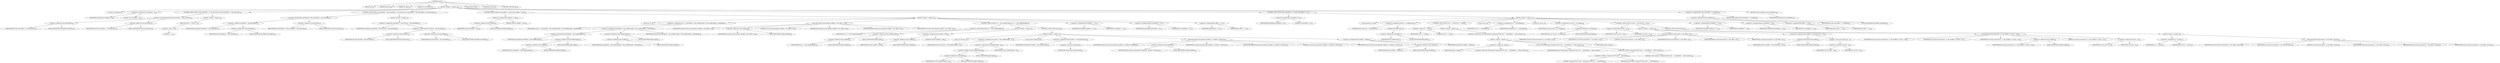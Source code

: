 digraph "read" {  
"686" [label = <(METHOD,read)<SUB>345</SUB>> ]
"72" [label = <(PARAM,this)<SUB>345</SUB>> ]
"687" [label = <(PARAM,byte[] buf)<SUB>345</SUB>> ]
"688" [label = <(PARAM,int offset)<SUB>345</SUB>> ]
"689" [label = <(PARAM,int numToRead)<SUB>345</SUB>> ]
"690" [label = <(BLOCK,&lt;empty&gt;,&lt;empty&gt;)<SUB>345</SUB>> ]
"691" [label = <(LOCAL,int totalRead: int)> ]
"692" [label = <(&lt;operator&gt;.assignment,int totalRead = 0)<SUB>346</SUB>> ]
"693" [label = <(IDENTIFIER,totalRead,int totalRead = 0)<SUB>346</SUB>> ]
"694" [label = <(LITERAL,0,int totalRead = 0)<SUB>346</SUB>> ]
"695" [label = <(CONTROL_STRUCTURE,if (this.entryOffset &gt;= this.entrySize),if (this.entryOffset &gt;= this.entrySize))<SUB>348</SUB>> ]
"696" [label = <(&lt;operator&gt;.greaterEqualsThan,this.entryOffset &gt;= this.entrySize)<SUB>348</SUB>> ]
"697" [label = <(&lt;operator&gt;.fieldAccess,this.entryOffset)<SUB>348</SUB>> ]
"71" [label = <(IDENTIFIER,this,this.entryOffset &gt;= this.entrySize)<SUB>348</SUB>> ]
"698" [label = <(FIELD_IDENTIFIER,entryOffset,entryOffset)<SUB>348</SUB>> ]
"699" [label = <(&lt;operator&gt;.fieldAccess,this.entrySize)<SUB>348</SUB>> ]
"73" [label = <(IDENTIFIER,this,this.entryOffset &gt;= this.entrySize)<SUB>348</SUB>> ]
"700" [label = <(FIELD_IDENTIFIER,entrySize,entrySize)<SUB>348</SUB>> ]
"701" [label = <(BLOCK,&lt;empty&gt;,&lt;empty&gt;)<SUB>348</SUB>> ]
"702" [label = <(RETURN,return -1;,return -1;)<SUB>349</SUB>> ]
"703" [label = <(&lt;operator&gt;.minus,-1)<SUB>349</SUB>> ]
"704" [label = <(LITERAL,1,-1)<SUB>349</SUB>> ]
"705" [label = <(CONTROL_STRUCTURE,if ((numToRead + this.entryOffset) &gt; this.entrySize),if ((numToRead + this.entryOffset) &gt; this.entrySize))<SUB>352</SUB>> ]
"706" [label = <(&lt;operator&gt;.greaterThan,(numToRead + this.entryOffset) &gt; this.entrySize)<SUB>352</SUB>> ]
"707" [label = <(&lt;operator&gt;.addition,numToRead + this.entryOffset)<SUB>352</SUB>> ]
"708" [label = <(IDENTIFIER,numToRead,numToRead + this.entryOffset)<SUB>352</SUB>> ]
"709" [label = <(&lt;operator&gt;.fieldAccess,this.entryOffset)<SUB>352</SUB>> ]
"74" [label = <(IDENTIFIER,this,numToRead + this.entryOffset)<SUB>352</SUB>> ]
"710" [label = <(FIELD_IDENTIFIER,entryOffset,entryOffset)<SUB>352</SUB>> ]
"711" [label = <(&lt;operator&gt;.fieldAccess,this.entrySize)<SUB>352</SUB>> ]
"75" [label = <(IDENTIFIER,this,(numToRead + this.entryOffset) &gt; this.entrySize)<SUB>352</SUB>> ]
"712" [label = <(FIELD_IDENTIFIER,entrySize,entrySize)<SUB>352</SUB>> ]
"713" [label = <(BLOCK,&lt;empty&gt;,&lt;empty&gt;)<SUB>352</SUB>> ]
"714" [label = <(&lt;operator&gt;.assignment,numToRead = this.entrySize - this.entryOffset)<SUB>353</SUB>> ]
"715" [label = <(IDENTIFIER,numToRead,numToRead = this.entrySize - this.entryOffset)<SUB>353</SUB>> ]
"716" [label = <(&lt;operator&gt;.subtraction,this.entrySize - this.entryOffset)<SUB>353</SUB>> ]
"717" [label = <(&lt;operator&gt;.fieldAccess,this.entrySize)<SUB>353</SUB>> ]
"76" [label = <(IDENTIFIER,this,this.entrySize - this.entryOffset)<SUB>353</SUB>> ]
"718" [label = <(FIELD_IDENTIFIER,entrySize,entrySize)<SUB>353</SUB>> ]
"719" [label = <(&lt;operator&gt;.fieldAccess,this.entryOffset)<SUB>353</SUB>> ]
"77" [label = <(IDENTIFIER,this,this.entrySize - this.entryOffset)<SUB>353</SUB>> ]
"720" [label = <(FIELD_IDENTIFIER,entryOffset,entryOffset)<SUB>353</SUB>> ]
"721" [label = <(CONTROL_STRUCTURE,if (this.readBuf != null),if (this.readBuf != null))<SUB>356</SUB>> ]
"722" [label = <(&lt;operator&gt;.notEquals,this.readBuf != null)<SUB>356</SUB>> ]
"723" [label = <(&lt;operator&gt;.fieldAccess,this.readBuf)<SUB>356</SUB>> ]
"78" [label = <(IDENTIFIER,this,this.readBuf != null)<SUB>356</SUB>> ]
"724" [label = <(FIELD_IDENTIFIER,readBuf,readBuf)<SUB>356</SUB>> ]
"725" [label = <(LITERAL,null,this.readBuf != null)<SUB>356</SUB>> ]
"726" [label = <(BLOCK,&lt;empty&gt;,&lt;empty&gt;)<SUB>356</SUB>> ]
"727" [label = <(LOCAL,int sz: int)> ]
"728" [label = <(&lt;operator&gt;.assignment,int sz = (numToRead &gt; this.readBuf.length) ? this.readBuf.length : numToRead)<SUB>357</SUB>> ]
"729" [label = <(IDENTIFIER,sz,int sz = (numToRead &gt; this.readBuf.length) ? this.readBuf.length : numToRead)<SUB>357</SUB>> ]
"730" [label = <(&lt;operator&gt;.conditional,(numToRead &gt; this.readBuf.length) ? this.readBuf.length : numToRead)<SUB>357</SUB>> ]
"731" [label = <(&lt;operator&gt;.greaterThan,numToRead &gt; this.readBuf.length)<SUB>357</SUB>> ]
"732" [label = <(IDENTIFIER,numToRead,numToRead &gt; this.readBuf.length)<SUB>357</SUB>> ]
"733" [label = <(&lt;operator&gt;.fieldAccess,this.readBuf.length)<SUB>357</SUB>> ]
"734" [label = <(&lt;operator&gt;.fieldAccess,this.readBuf)<SUB>357</SUB>> ]
"79" [label = <(IDENTIFIER,this,numToRead &gt; this.readBuf.length)<SUB>357</SUB>> ]
"735" [label = <(FIELD_IDENTIFIER,readBuf,readBuf)<SUB>357</SUB>> ]
"736" [label = <(FIELD_IDENTIFIER,length,length)<SUB>357</SUB>> ]
"737" [label = <(&lt;operator&gt;.fieldAccess,this.readBuf.length)<SUB>357</SUB>> ]
"738" [label = <(&lt;operator&gt;.fieldAccess,this.readBuf)<SUB>357</SUB>> ]
"80" [label = <(IDENTIFIER,this,(numToRead &gt; this.readBuf.length) ? this.readBuf.length : numToRead)<SUB>357</SUB>> ]
"739" [label = <(FIELD_IDENTIFIER,readBuf,readBuf)<SUB>357</SUB>> ]
"740" [label = <(FIELD_IDENTIFIER,length,length)<SUB>357</SUB>> ]
"741" [label = <(IDENTIFIER,numToRead,(numToRead &gt; this.readBuf.length) ? this.readBuf.length : numToRead)<SUB>358</SUB>> ]
"742" [label = <(arraycopy,System.arraycopy(this.readBuf, 0, buf, offset, sz))<SUB>360</SUB>> ]
"743" [label = <(IDENTIFIER,System,System.arraycopy(this.readBuf, 0, buf, offset, sz))<SUB>360</SUB>> ]
"744" [label = <(&lt;operator&gt;.fieldAccess,this.readBuf)<SUB>360</SUB>> ]
"81" [label = <(IDENTIFIER,this,System.arraycopy(this.readBuf, 0, buf, offset, sz))<SUB>360</SUB>> ]
"745" [label = <(FIELD_IDENTIFIER,readBuf,readBuf)<SUB>360</SUB>> ]
"746" [label = <(LITERAL,0,System.arraycopy(this.readBuf, 0, buf, offset, sz))<SUB>360</SUB>> ]
"747" [label = <(IDENTIFIER,buf,System.arraycopy(this.readBuf, 0, buf, offset, sz))<SUB>360</SUB>> ]
"748" [label = <(IDENTIFIER,offset,System.arraycopy(this.readBuf, 0, buf, offset, sz))<SUB>360</SUB>> ]
"749" [label = <(IDENTIFIER,sz,System.arraycopy(this.readBuf, 0, buf, offset, sz))<SUB>360</SUB>> ]
"750" [label = <(CONTROL_STRUCTURE,if (sz &gt;= this.readBuf.length),if (sz &gt;= this.readBuf.length))<SUB>362</SUB>> ]
"751" [label = <(&lt;operator&gt;.greaterEqualsThan,sz &gt;= this.readBuf.length)<SUB>362</SUB>> ]
"752" [label = <(IDENTIFIER,sz,sz &gt;= this.readBuf.length)<SUB>362</SUB>> ]
"753" [label = <(&lt;operator&gt;.fieldAccess,this.readBuf.length)<SUB>362</SUB>> ]
"754" [label = <(&lt;operator&gt;.fieldAccess,this.readBuf)<SUB>362</SUB>> ]
"82" [label = <(IDENTIFIER,this,sz &gt;= this.readBuf.length)<SUB>362</SUB>> ]
"755" [label = <(FIELD_IDENTIFIER,readBuf,readBuf)<SUB>362</SUB>> ]
"756" [label = <(FIELD_IDENTIFIER,length,length)<SUB>362</SUB>> ]
"757" [label = <(BLOCK,&lt;empty&gt;,&lt;empty&gt;)<SUB>362</SUB>> ]
"758" [label = <(&lt;operator&gt;.assignment,this.readBuf = null)<SUB>363</SUB>> ]
"759" [label = <(&lt;operator&gt;.fieldAccess,this.readBuf)<SUB>363</SUB>> ]
"83" [label = <(IDENTIFIER,this,this.readBuf = null)<SUB>363</SUB>> ]
"760" [label = <(FIELD_IDENTIFIER,readBuf,readBuf)<SUB>363</SUB>> ]
"761" [label = <(LITERAL,null,this.readBuf = null)<SUB>363</SUB>> ]
"762" [label = <(CONTROL_STRUCTURE,else,else)<SUB>364</SUB>> ]
"763" [label = <(BLOCK,&lt;empty&gt;,&lt;empty&gt;)<SUB>364</SUB>> ]
"764" [label = <(LOCAL,int newLen: int)> ]
"765" [label = <(&lt;operator&gt;.assignment,int newLen = this.readBuf.length - sz)<SUB>365</SUB>> ]
"766" [label = <(IDENTIFIER,newLen,int newLen = this.readBuf.length - sz)<SUB>365</SUB>> ]
"767" [label = <(&lt;operator&gt;.subtraction,this.readBuf.length - sz)<SUB>365</SUB>> ]
"768" [label = <(&lt;operator&gt;.fieldAccess,this.readBuf.length)<SUB>365</SUB>> ]
"769" [label = <(&lt;operator&gt;.fieldAccess,this.readBuf)<SUB>365</SUB>> ]
"84" [label = <(IDENTIFIER,this,this.readBuf.length - sz)<SUB>365</SUB>> ]
"770" [label = <(FIELD_IDENTIFIER,readBuf,readBuf)<SUB>365</SUB>> ]
"771" [label = <(FIELD_IDENTIFIER,length,length)<SUB>365</SUB>> ]
"772" [label = <(IDENTIFIER,sz,this.readBuf.length - sz)<SUB>365</SUB>> ]
"773" [label = <(LOCAL,byte[] newBuf: byte[])> ]
"774" [label = <(&lt;operator&gt;.assignment,byte[] newBuf = new byte[newLen])<SUB>366</SUB>> ]
"775" [label = <(IDENTIFIER,newBuf,byte[] newBuf = new byte[newLen])<SUB>366</SUB>> ]
"776" [label = <(&lt;operator&gt;.alloc,new byte[newLen])> ]
"777" [label = <(IDENTIFIER,newLen,new byte[newLen])<SUB>366</SUB>> ]
"778" [label = <(arraycopy,System.arraycopy(this.readBuf, sz, newBuf, 0, newLen))<SUB>368</SUB>> ]
"779" [label = <(IDENTIFIER,System,System.arraycopy(this.readBuf, sz, newBuf, 0, newLen))<SUB>368</SUB>> ]
"780" [label = <(&lt;operator&gt;.fieldAccess,this.readBuf)<SUB>368</SUB>> ]
"85" [label = <(IDENTIFIER,this,System.arraycopy(this.readBuf, sz, newBuf, 0, newLen))<SUB>368</SUB>> ]
"781" [label = <(FIELD_IDENTIFIER,readBuf,readBuf)<SUB>368</SUB>> ]
"782" [label = <(IDENTIFIER,sz,System.arraycopy(this.readBuf, sz, newBuf, 0, newLen))<SUB>368</SUB>> ]
"783" [label = <(IDENTIFIER,newBuf,System.arraycopy(this.readBuf, sz, newBuf, 0, newLen))<SUB>368</SUB>> ]
"784" [label = <(LITERAL,0,System.arraycopy(this.readBuf, sz, newBuf, 0, newLen))<SUB>368</SUB>> ]
"785" [label = <(IDENTIFIER,newLen,System.arraycopy(this.readBuf, sz, newBuf, 0, newLen))<SUB>368</SUB>> ]
"786" [label = <(&lt;operator&gt;.assignment,this.readBuf = newBuf)<SUB>370</SUB>> ]
"787" [label = <(&lt;operator&gt;.fieldAccess,this.readBuf)<SUB>370</SUB>> ]
"86" [label = <(IDENTIFIER,this,this.readBuf = newBuf)<SUB>370</SUB>> ]
"788" [label = <(FIELD_IDENTIFIER,readBuf,readBuf)<SUB>370</SUB>> ]
"789" [label = <(IDENTIFIER,newBuf,this.readBuf = newBuf)<SUB>370</SUB>> ]
"790" [label = <(&lt;operator&gt;.assignmentPlus,totalRead += sz)<SUB>373</SUB>> ]
"791" [label = <(IDENTIFIER,totalRead,totalRead += sz)<SUB>373</SUB>> ]
"792" [label = <(IDENTIFIER,sz,totalRead += sz)<SUB>373</SUB>> ]
"793" [label = <(&lt;operator&gt;.assignmentMinus,numToRead -= sz)<SUB>374</SUB>> ]
"794" [label = <(IDENTIFIER,numToRead,numToRead -= sz)<SUB>374</SUB>> ]
"795" [label = <(IDENTIFIER,sz,numToRead -= sz)<SUB>374</SUB>> ]
"796" [label = <(&lt;operator&gt;.assignmentPlus,offset += sz)<SUB>375</SUB>> ]
"797" [label = <(IDENTIFIER,offset,offset += sz)<SUB>375</SUB>> ]
"798" [label = <(IDENTIFIER,sz,offset += sz)<SUB>375</SUB>> ]
"799" [label = <(CONTROL_STRUCTURE,while (numToRead &gt; 0),while (numToRead &gt; 0))<SUB>378</SUB>> ]
"800" [label = <(&lt;operator&gt;.greaterThan,numToRead &gt; 0)<SUB>378</SUB>> ]
"801" [label = <(IDENTIFIER,numToRead,numToRead &gt; 0)<SUB>378</SUB>> ]
"802" [label = <(LITERAL,0,numToRead &gt; 0)<SUB>378</SUB>> ]
"803" [label = <(BLOCK,&lt;empty&gt;,&lt;empty&gt;)<SUB>378</SUB>> ]
"804" [label = <(LOCAL,byte[] rec: byte[])> ]
"805" [label = <(&lt;operator&gt;.assignment,byte[] rec = readRecord())<SUB>379</SUB>> ]
"806" [label = <(IDENTIFIER,rec,byte[] rec = readRecord())<SUB>379</SUB>> ]
"807" [label = <(readRecord,readRecord())<SUB>379</SUB>> ]
"808" [label = <(&lt;operator&gt;.fieldAccess,this.buffer)<SUB>379</SUB>> ]
"87" [label = <(IDENTIFIER,this,readRecord())<SUB>379</SUB>> ]
"809" [label = <(FIELD_IDENTIFIER,buffer,buffer)<SUB>379</SUB>> ]
"810" [label = <(CONTROL_STRUCTURE,if (rec == null),if (rec == null))<SUB>381</SUB>> ]
"811" [label = <(&lt;operator&gt;.equals,rec == null)<SUB>381</SUB>> ]
"812" [label = <(IDENTIFIER,rec,rec == null)<SUB>381</SUB>> ]
"813" [label = <(LITERAL,null,rec == null)<SUB>381</SUB>> ]
"814" [label = <(BLOCK,&lt;empty&gt;,&lt;empty&gt;)<SUB>381</SUB>> ]
"815" [label = <(&lt;operator&gt;.throw,throw new IOException(&quot;unexpected EOF with &quot; + numToRead + &quot; bytes unread&quot;);)<SUB>383</SUB>> ]
"816" [label = <(BLOCK,&lt;empty&gt;,&lt;empty&gt;)<SUB>383</SUB>> ]
"817" [label = <(&lt;operator&gt;.assignment,&lt;empty&gt;)> ]
"818" [label = <(IDENTIFIER,$obj5,&lt;empty&gt;)> ]
"819" [label = <(&lt;operator&gt;.alloc,new IOException(&quot;unexpected EOF with &quot; + numToRead + &quot; bytes unread&quot;))<SUB>383</SUB>> ]
"820" [label = <(&lt;init&gt;,new IOException(&quot;unexpected EOF with &quot; + numToRead + &quot; bytes unread&quot;))<SUB>383</SUB>> ]
"821" [label = <(IDENTIFIER,$obj5,new IOException(&quot;unexpected EOF with &quot; + numToRead + &quot; bytes unread&quot;))> ]
"822" [label = <(&lt;operator&gt;.addition,&quot;unexpected EOF with &quot; + numToRead + &quot; bytes unread&quot;)<SUB>383</SUB>> ]
"823" [label = <(&lt;operator&gt;.addition,&quot;unexpected EOF with &quot; + numToRead)<SUB>383</SUB>> ]
"824" [label = <(LITERAL,&quot;unexpected EOF with &quot;,&quot;unexpected EOF with &quot; + numToRead)<SUB>383</SUB>> ]
"825" [label = <(IDENTIFIER,numToRead,&quot;unexpected EOF with &quot; + numToRead)<SUB>383</SUB>> ]
"826" [label = <(LITERAL,&quot; bytes unread&quot;,&quot;unexpected EOF with &quot; + numToRead + &quot; bytes unread&quot;)<SUB>384</SUB>> ]
"827" [label = <(IDENTIFIER,$obj5,&lt;empty&gt;)> ]
"828" [label = <(LOCAL,int sz: int)> ]
"829" [label = <(&lt;operator&gt;.assignment,int sz = numToRead)<SUB>387</SUB>> ]
"830" [label = <(IDENTIFIER,sz,int sz = numToRead)<SUB>387</SUB>> ]
"831" [label = <(IDENTIFIER,numToRead,int sz = numToRead)<SUB>387</SUB>> ]
"832" [label = <(LOCAL,int recLen: int)> ]
"833" [label = <(&lt;operator&gt;.assignment,int recLen = rec.length)<SUB>388</SUB>> ]
"834" [label = <(IDENTIFIER,recLen,int recLen = rec.length)<SUB>388</SUB>> ]
"835" [label = <(&lt;operator&gt;.fieldAccess,rec.length)<SUB>388</SUB>> ]
"836" [label = <(IDENTIFIER,rec,int recLen = rec.length)<SUB>388</SUB>> ]
"837" [label = <(FIELD_IDENTIFIER,length,length)<SUB>388</SUB>> ]
"838" [label = <(CONTROL_STRUCTURE,if (recLen &gt; sz),if (recLen &gt; sz))<SUB>390</SUB>> ]
"839" [label = <(&lt;operator&gt;.greaterThan,recLen &gt; sz)<SUB>390</SUB>> ]
"840" [label = <(IDENTIFIER,recLen,recLen &gt; sz)<SUB>390</SUB>> ]
"841" [label = <(IDENTIFIER,sz,recLen &gt; sz)<SUB>390</SUB>> ]
"842" [label = <(BLOCK,&lt;empty&gt;,&lt;empty&gt;)<SUB>390</SUB>> ]
"843" [label = <(arraycopy,System.arraycopy(rec, 0, buf, offset, sz))<SUB>391</SUB>> ]
"844" [label = <(IDENTIFIER,System,System.arraycopy(rec, 0, buf, offset, sz))<SUB>391</SUB>> ]
"845" [label = <(IDENTIFIER,rec,System.arraycopy(rec, 0, buf, offset, sz))<SUB>391</SUB>> ]
"846" [label = <(LITERAL,0,System.arraycopy(rec, 0, buf, offset, sz))<SUB>391</SUB>> ]
"847" [label = <(IDENTIFIER,buf,System.arraycopy(rec, 0, buf, offset, sz))<SUB>391</SUB>> ]
"848" [label = <(IDENTIFIER,offset,System.arraycopy(rec, 0, buf, offset, sz))<SUB>391</SUB>> ]
"849" [label = <(IDENTIFIER,sz,System.arraycopy(rec, 0, buf, offset, sz))<SUB>391</SUB>> ]
"850" [label = <(&lt;operator&gt;.assignment,this.readBuf = new byte[recLen - sz])<SUB>393</SUB>> ]
"851" [label = <(&lt;operator&gt;.fieldAccess,this.readBuf)<SUB>393</SUB>> ]
"88" [label = <(IDENTIFIER,this,this.readBuf = new byte[recLen - sz])<SUB>393</SUB>> ]
"852" [label = <(FIELD_IDENTIFIER,readBuf,readBuf)<SUB>393</SUB>> ]
"853" [label = <(&lt;operator&gt;.alloc,new byte[recLen - sz])> ]
"854" [label = <(&lt;operator&gt;.subtraction,recLen - sz)<SUB>393</SUB>> ]
"855" [label = <(IDENTIFIER,recLen,recLen - sz)<SUB>393</SUB>> ]
"856" [label = <(IDENTIFIER,sz,recLen - sz)<SUB>393</SUB>> ]
"857" [label = <(arraycopy,System.arraycopy(rec, sz, this.readBuf, 0, recLen - sz))<SUB>395</SUB>> ]
"858" [label = <(IDENTIFIER,System,System.arraycopy(rec, sz, this.readBuf, 0, recLen - sz))<SUB>395</SUB>> ]
"859" [label = <(IDENTIFIER,rec,System.arraycopy(rec, sz, this.readBuf, 0, recLen - sz))<SUB>395</SUB>> ]
"860" [label = <(IDENTIFIER,sz,System.arraycopy(rec, sz, this.readBuf, 0, recLen - sz))<SUB>395</SUB>> ]
"861" [label = <(&lt;operator&gt;.fieldAccess,this.readBuf)<SUB>395</SUB>> ]
"89" [label = <(IDENTIFIER,this,System.arraycopy(rec, sz, this.readBuf, 0, recLen - sz))<SUB>395</SUB>> ]
"862" [label = <(FIELD_IDENTIFIER,readBuf,readBuf)<SUB>395</SUB>> ]
"863" [label = <(LITERAL,0,System.arraycopy(rec, sz, this.readBuf, 0, recLen - sz))<SUB>395</SUB>> ]
"864" [label = <(&lt;operator&gt;.subtraction,recLen - sz)<SUB>395</SUB>> ]
"865" [label = <(IDENTIFIER,recLen,recLen - sz)<SUB>395</SUB>> ]
"866" [label = <(IDENTIFIER,sz,recLen - sz)<SUB>395</SUB>> ]
"867" [label = <(CONTROL_STRUCTURE,else,else)<SUB>396</SUB>> ]
"868" [label = <(BLOCK,&lt;empty&gt;,&lt;empty&gt;)<SUB>396</SUB>> ]
"869" [label = <(&lt;operator&gt;.assignment,sz = recLen)<SUB>397</SUB>> ]
"870" [label = <(IDENTIFIER,sz,sz = recLen)<SUB>397</SUB>> ]
"871" [label = <(IDENTIFIER,recLen,sz = recLen)<SUB>397</SUB>> ]
"872" [label = <(arraycopy,System.arraycopy(rec, 0, buf, offset, recLen))<SUB>399</SUB>> ]
"873" [label = <(IDENTIFIER,System,System.arraycopy(rec, 0, buf, offset, recLen))<SUB>399</SUB>> ]
"874" [label = <(IDENTIFIER,rec,System.arraycopy(rec, 0, buf, offset, recLen))<SUB>399</SUB>> ]
"875" [label = <(LITERAL,0,System.arraycopy(rec, 0, buf, offset, recLen))<SUB>399</SUB>> ]
"876" [label = <(IDENTIFIER,buf,System.arraycopy(rec, 0, buf, offset, recLen))<SUB>399</SUB>> ]
"877" [label = <(IDENTIFIER,offset,System.arraycopy(rec, 0, buf, offset, recLen))<SUB>399</SUB>> ]
"878" [label = <(IDENTIFIER,recLen,System.arraycopy(rec, 0, buf, offset, recLen))<SUB>399</SUB>> ]
"879" [label = <(&lt;operator&gt;.assignmentPlus,totalRead += sz)<SUB>402</SUB>> ]
"880" [label = <(IDENTIFIER,totalRead,totalRead += sz)<SUB>402</SUB>> ]
"881" [label = <(IDENTIFIER,sz,totalRead += sz)<SUB>402</SUB>> ]
"882" [label = <(&lt;operator&gt;.assignmentMinus,numToRead -= sz)<SUB>403</SUB>> ]
"883" [label = <(IDENTIFIER,numToRead,numToRead -= sz)<SUB>403</SUB>> ]
"884" [label = <(IDENTIFIER,sz,numToRead -= sz)<SUB>403</SUB>> ]
"885" [label = <(&lt;operator&gt;.assignmentPlus,offset += sz)<SUB>404</SUB>> ]
"886" [label = <(IDENTIFIER,offset,offset += sz)<SUB>404</SUB>> ]
"887" [label = <(IDENTIFIER,sz,offset += sz)<SUB>404</SUB>> ]
"888" [label = <(&lt;operator&gt;.assignmentPlus,this.entryOffset += totalRead)<SUB>407</SUB>> ]
"889" [label = <(&lt;operator&gt;.fieldAccess,this.entryOffset)<SUB>407</SUB>> ]
"90" [label = <(IDENTIFIER,this,this.entryOffset += totalRead)<SUB>407</SUB>> ]
"890" [label = <(FIELD_IDENTIFIER,entryOffset,entryOffset)<SUB>407</SUB>> ]
"891" [label = <(IDENTIFIER,totalRead,this.entryOffset += totalRead)<SUB>407</SUB>> ]
"892" [label = <(RETURN,return totalRead;,return totalRead;)<SUB>409</SUB>> ]
"893" [label = <(IDENTIFIER,totalRead,return totalRead;)<SUB>409</SUB>> ]
"894" [label = <(MODIFIER,PUBLIC)> ]
"895" [label = <(MODIFIER,VIRTUAL)> ]
"896" [label = <(METHOD_RETURN,int)<SUB>345</SUB>> ]
  "686" -> "72" 
  "686" -> "687" 
  "686" -> "688" 
  "686" -> "689" 
  "686" -> "690" 
  "686" -> "894" 
  "686" -> "895" 
  "686" -> "896" 
  "690" -> "691" 
  "690" -> "692" 
  "690" -> "695" 
  "690" -> "705" 
  "690" -> "721" 
  "690" -> "799" 
  "690" -> "888" 
  "690" -> "892" 
  "692" -> "693" 
  "692" -> "694" 
  "695" -> "696" 
  "695" -> "701" 
  "696" -> "697" 
  "696" -> "699" 
  "697" -> "71" 
  "697" -> "698" 
  "699" -> "73" 
  "699" -> "700" 
  "701" -> "702" 
  "702" -> "703" 
  "703" -> "704" 
  "705" -> "706" 
  "705" -> "713" 
  "706" -> "707" 
  "706" -> "711" 
  "707" -> "708" 
  "707" -> "709" 
  "709" -> "74" 
  "709" -> "710" 
  "711" -> "75" 
  "711" -> "712" 
  "713" -> "714" 
  "714" -> "715" 
  "714" -> "716" 
  "716" -> "717" 
  "716" -> "719" 
  "717" -> "76" 
  "717" -> "718" 
  "719" -> "77" 
  "719" -> "720" 
  "721" -> "722" 
  "721" -> "726" 
  "722" -> "723" 
  "722" -> "725" 
  "723" -> "78" 
  "723" -> "724" 
  "726" -> "727" 
  "726" -> "728" 
  "726" -> "742" 
  "726" -> "750" 
  "726" -> "790" 
  "726" -> "793" 
  "726" -> "796" 
  "728" -> "729" 
  "728" -> "730" 
  "730" -> "731" 
  "730" -> "737" 
  "730" -> "741" 
  "731" -> "732" 
  "731" -> "733" 
  "733" -> "734" 
  "733" -> "736" 
  "734" -> "79" 
  "734" -> "735" 
  "737" -> "738" 
  "737" -> "740" 
  "738" -> "80" 
  "738" -> "739" 
  "742" -> "743" 
  "742" -> "744" 
  "742" -> "746" 
  "742" -> "747" 
  "742" -> "748" 
  "742" -> "749" 
  "744" -> "81" 
  "744" -> "745" 
  "750" -> "751" 
  "750" -> "757" 
  "750" -> "762" 
  "751" -> "752" 
  "751" -> "753" 
  "753" -> "754" 
  "753" -> "756" 
  "754" -> "82" 
  "754" -> "755" 
  "757" -> "758" 
  "758" -> "759" 
  "758" -> "761" 
  "759" -> "83" 
  "759" -> "760" 
  "762" -> "763" 
  "763" -> "764" 
  "763" -> "765" 
  "763" -> "773" 
  "763" -> "774" 
  "763" -> "778" 
  "763" -> "786" 
  "765" -> "766" 
  "765" -> "767" 
  "767" -> "768" 
  "767" -> "772" 
  "768" -> "769" 
  "768" -> "771" 
  "769" -> "84" 
  "769" -> "770" 
  "774" -> "775" 
  "774" -> "776" 
  "776" -> "777" 
  "778" -> "779" 
  "778" -> "780" 
  "778" -> "782" 
  "778" -> "783" 
  "778" -> "784" 
  "778" -> "785" 
  "780" -> "85" 
  "780" -> "781" 
  "786" -> "787" 
  "786" -> "789" 
  "787" -> "86" 
  "787" -> "788" 
  "790" -> "791" 
  "790" -> "792" 
  "793" -> "794" 
  "793" -> "795" 
  "796" -> "797" 
  "796" -> "798" 
  "799" -> "800" 
  "799" -> "803" 
  "800" -> "801" 
  "800" -> "802" 
  "803" -> "804" 
  "803" -> "805" 
  "803" -> "810" 
  "803" -> "828" 
  "803" -> "829" 
  "803" -> "832" 
  "803" -> "833" 
  "803" -> "838" 
  "803" -> "879" 
  "803" -> "882" 
  "803" -> "885" 
  "805" -> "806" 
  "805" -> "807" 
  "807" -> "808" 
  "808" -> "87" 
  "808" -> "809" 
  "810" -> "811" 
  "810" -> "814" 
  "811" -> "812" 
  "811" -> "813" 
  "814" -> "815" 
  "815" -> "816" 
  "816" -> "817" 
  "816" -> "820" 
  "816" -> "827" 
  "817" -> "818" 
  "817" -> "819" 
  "820" -> "821" 
  "820" -> "822" 
  "822" -> "823" 
  "822" -> "826" 
  "823" -> "824" 
  "823" -> "825" 
  "829" -> "830" 
  "829" -> "831" 
  "833" -> "834" 
  "833" -> "835" 
  "835" -> "836" 
  "835" -> "837" 
  "838" -> "839" 
  "838" -> "842" 
  "838" -> "867" 
  "839" -> "840" 
  "839" -> "841" 
  "842" -> "843" 
  "842" -> "850" 
  "842" -> "857" 
  "843" -> "844" 
  "843" -> "845" 
  "843" -> "846" 
  "843" -> "847" 
  "843" -> "848" 
  "843" -> "849" 
  "850" -> "851" 
  "850" -> "853" 
  "851" -> "88" 
  "851" -> "852" 
  "853" -> "854" 
  "854" -> "855" 
  "854" -> "856" 
  "857" -> "858" 
  "857" -> "859" 
  "857" -> "860" 
  "857" -> "861" 
  "857" -> "863" 
  "857" -> "864" 
  "861" -> "89" 
  "861" -> "862" 
  "864" -> "865" 
  "864" -> "866" 
  "867" -> "868" 
  "868" -> "869" 
  "868" -> "872" 
  "869" -> "870" 
  "869" -> "871" 
  "872" -> "873" 
  "872" -> "874" 
  "872" -> "875" 
  "872" -> "876" 
  "872" -> "877" 
  "872" -> "878" 
  "879" -> "880" 
  "879" -> "881" 
  "882" -> "883" 
  "882" -> "884" 
  "885" -> "886" 
  "885" -> "887" 
  "888" -> "889" 
  "888" -> "891" 
  "889" -> "90" 
  "889" -> "890" 
  "892" -> "893" 
}
